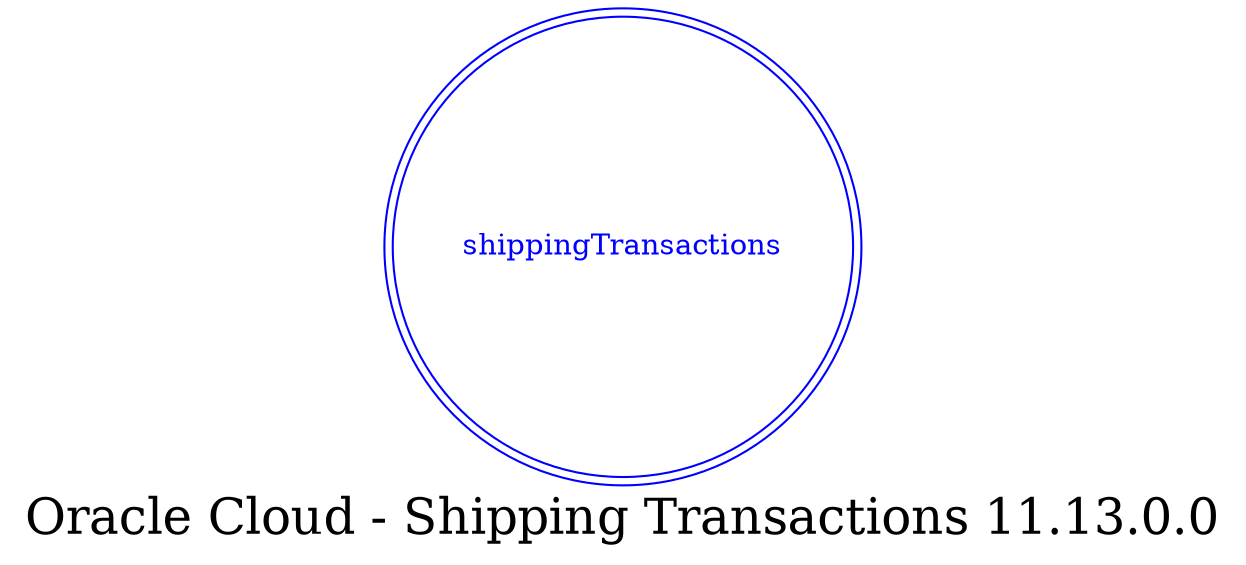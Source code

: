 digraph LexiconGraph {
graph[label="Oracle Cloud - Shipping Transactions 11.13.0.0", fontsize=24]
splines=true
"shippingTransactions" [color=blue, fontcolor=blue, shape=doublecircle]
}
